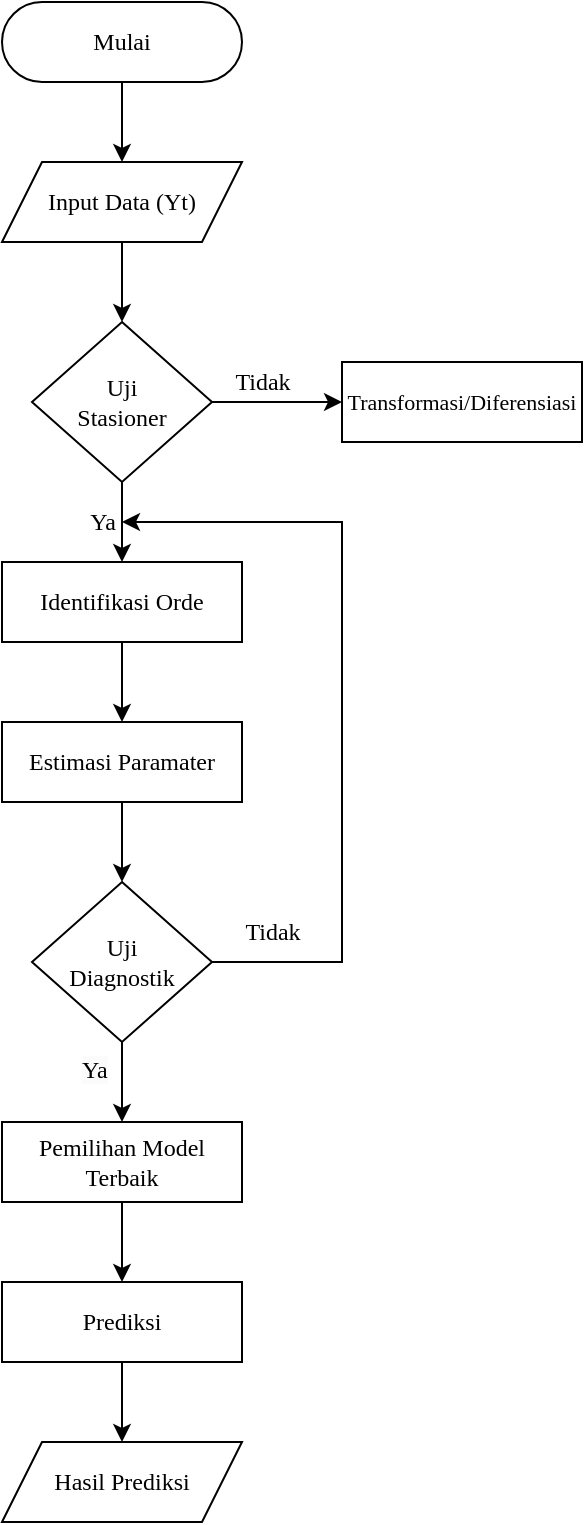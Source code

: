 <mxfile version="21.0.8" type="github">
  <diagram name="Halaman-1" id="IDPkt6IPQC_1jw6kws_v">
    <mxGraphModel dx="819" dy="432" grid="1" gridSize="10" guides="1" tooltips="1" connect="1" arrows="1" fold="1" page="1" pageScale="1" pageWidth="827" pageHeight="1169" math="0" shadow="0">
      <root>
        <mxCell id="0" />
        <mxCell id="1" parent="0" />
        <mxCell id="IdXI2zrkfBvDs6GvW4y7-14" value="" style="edgeStyle=orthogonalEdgeStyle;rounded=0;orthogonalLoop=1;jettySize=auto;html=1;" edge="1" parent="1" source="IdXI2zrkfBvDs6GvW4y7-10" target="IdXI2zrkfBvDs6GvW4y7-12">
          <mxGeometry relative="1" as="geometry" />
        </mxCell>
        <mxCell id="IdXI2zrkfBvDs6GvW4y7-10" value="&lt;font face=&quot;Times New Roman&quot;&gt;Mulai&lt;/font&gt;" style="rounded=1;whiteSpace=wrap;html=1;arcSize=50;" vertex="1" parent="1">
          <mxGeometry x="340" y="40" width="120" height="40" as="geometry" />
        </mxCell>
        <mxCell id="IdXI2zrkfBvDs6GvW4y7-16" value="" style="edgeStyle=orthogonalEdgeStyle;rounded=0;orthogonalLoop=1;jettySize=auto;html=1;" edge="1" parent="1" source="IdXI2zrkfBvDs6GvW4y7-12" target="IdXI2zrkfBvDs6GvW4y7-15">
          <mxGeometry relative="1" as="geometry" />
        </mxCell>
        <mxCell id="IdXI2zrkfBvDs6GvW4y7-12" value="&lt;font face=&quot;Times New Roman&quot;&gt;Input Data (Yt)&lt;/font&gt;" style="shape=parallelogram;perimeter=parallelogramPerimeter;whiteSpace=wrap;html=1;fixedSize=1;" vertex="1" parent="1">
          <mxGeometry x="340" y="120" width="120" height="40" as="geometry" />
        </mxCell>
        <mxCell id="IdXI2zrkfBvDs6GvW4y7-21" value="" style="edgeStyle=orthogonalEdgeStyle;rounded=0;orthogonalLoop=1;jettySize=auto;html=1;" edge="1" parent="1" source="IdXI2zrkfBvDs6GvW4y7-15" target="IdXI2zrkfBvDs6GvW4y7-20">
          <mxGeometry relative="1" as="geometry" />
        </mxCell>
        <mxCell id="IdXI2zrkfBvDs6GvW4y7-23" value="" style="edgeStyle=orthogonalEdgeStyle;rounded=0;orthogonalLoop=1;jettySize=auto;html=1;" edge="1" parent="1" source="IdXI2zrkfBvDs6GvW4y7-15" target="IdXI2zrkfBvDs6GvW4y7-22">
          <mxGeometry relative="1" as="geometry" />
        </mxCell>
        <mxCell id="IdXI2zrkfBvDs6GvW4y7-15" value="&lt;font face=&quot;Times New Roman&quot;&gt;Uji&lt;br&gt;Stasioner&lt;br&gt;&lt;/font&gt;" style="rhombus;whiteSpace=wrap;html=1;" vertex="1" parent="1">
          <mxGeometry x="355" y="200" width="90" height="80" as="geometry" />
        </mxCell>
        <mxCell id="IdXI2zrkfBvDs6GvW4y7-20" value="&lt;font style=&quot;font-size: 11px;&quot; face=&quot;Times New Roman&quot;&gt;Transformasi/Diferensiasi&lt;/font&gt;" style="rounded=0;whiteSpace=wrap;html=1;" vertex="1" parent="1">
          <mxGeometry x="510" y="220" width="120" height="40" as="geometry" />
        </mxCell>
        <mxCell id="IdXI2zrkfBvDs6GvW4y7-29" value="" style="edgeStyle=orthogonalEdgeStyle;rounded=0;orthogonalLoop=1;jettySize=auto;html=1;" edge="1" parent="1" source="IdXI2zrkfBvDs6GvW4y7-22" target="IdXI2zrkfBvDs6GvW4y7-27">
          <mxGeometry relative="1" as="geometry" />
        </mxCell>
        <mxCell id="IdXI2zrkfBvDs6GvW4y7-22" value="&lt;font face=&quot;Times New Roman&quot;&gt;Identifikasi Orde&lt;/font&gt;" style="rounded=0;whiteSpace=wrap;html=1;" vertex="1" parent="1">
          <mxGeometry x="340" y="320" width="120" height="40" as="geometry" />
        </mxCell>
        <mxCell id="IdXI2zrkfBvDs6GvW4y7-24" value="&lt;font face=&quot;Times New Roman&quot;&gt;Tidak&lt;/font&gt;" style="text;html=1;align=center;verticalAlign=middle;resizable=0;points=[];autosize=1;strokeColor=none;fillColor=none;" vertex="1" parent="1">
          <mxGeometry x="445" y="215" width="50" height="30" as="geometry" />
        </mxCell>
        <mxCell id="IdXI2zrkfBvDs6GvW4y7-31" value="" style="edgeStyle=orthogonalEdgeStyle;rounded=0;orthogonalLoop=1;jettySize=auto;html=1;" edge="1" parent="1" source="IdXI2zrkfBvDs6GvW4y7-27" target="IdXI2zrkfBvDs6GvW4y7-30">
          <mxGeometry relative="1" as="geometry" />
        </mxCell>
        <mxCell id="IdXI2zrkfBvDs6GvW4y7-27" value="&lt;font face=&quot;Times New Roman&quot;&gt;Estimasi Paramater&lt;/font&gt;" style="rounded=0;whiteSpace=wrap;html=1;" vertex="1" parent="1">
          <mxGeometry x="340" y="400" width="120" height="40" as="geometry" />
        </mxCell>
        <mxCell id="IdXI2zrkfBvDs6GvW4y7-34" style="edgeStyle=orthogonalEdgeStyle;rounded=0;orthogonalLoop=1;jettySize=auto;html=1;exitX=1;exitY=0.5;exitDx=0;exitDy=0;" edge="1" parent="1" source="IdXI2zrkfBvDs6GvW4y7-30">
          <mxGeometry relative="1" as="geometry">
            <mxPoint x="400" y="300" as="targetPoint" />
            <Array as="points">
              <mxPoint x="510" y="520" />
              <mxPoint x="510" y="300" />
            </Array>
          </mxGeometry>
        </mxCell>
        <mxCell id="IdXI2zrkfBvDs6GvW4y7-39" value="" style="edgeStyle=orthogonalEdgeStyle;rounded=0;orthogonalLoop=1;jettySize=auto;html=1;" edge="1" parent="1" source="IdXI2zrkfBvDs6GvW4y7-30" target="IdXI2zrkfBvDs6GvW4y7-38">
          <mxGeometry relative="1" as="geometry" />
        </mxCell>
        <mxCell id="IdXI2zrkfBvDs6GvW4y7-30" value="&lt;font face=&quot;Times New Roman&quot;&gt;Uji&lt;br&gt;Diagnostik&lt;br&gt;&lt;/font&gt;" style="rhombus;whiteSpace=wrap;html=1;" vertex="1" parent="1">
          <mxGeometry x="355" y="480" width="90" height="80" as="geometry" />
        </mxCell>
        <mxCell id="IdXI2zrkfBvDs6GvW4y7-35" value="&lt;font face=&quot;Times New Roman&quot;&gt;Ya&lt;/font&gt;" style="text;html=1;align=center;verticalAlign=middle;resizable=0;points=[];autosize=1;strokeColor=none;fillColor=none;" vertex="1" parent="1">
          <mxGeometry x="370" y="285" width="40" height="30" as="geometry" />
        </mxCell>
        <mxCell id="IdXI2zrkfBvDs6GvW4y7-36" value="&lt;font face=&quot;Times New Roman&quot;&gt;Tidak&lt;/font&gt;" style="text;html=1;align=center;verticalAlign=middle;resizable=0;points=[];autosize=1;strokeColor=none;fillColor=none;" vertex="1" parent="1">
          <mxGeometry x="450" y="490" width="50" height="30" as="geometry" />
        </mxCell>
        <mxCell id="IdXI2zrkfBvDs6GvW4y7-37" value="&lt;span style=&quot;color: rgb(0, 0, 0); font-family: &amp;quot;Times New Roman&amp;quot;; font-size: 12px; font-style: normal; font-variant-ligatures: normal; font-variant-caps: normal; font-weight: 400; letter-spacing: normal; orphans: 2; text-align: center; text-indent: 0px; text-transform: none; widows: 2; word-spacing: 0px; -webkit-text-stroke-width: 0px; background-color: rgb(251, 251, 251); text-decoration-thickness: initial; text-decoration-style: initial; text-decoration-color: initial; float: none; display: inline !important;&quot;&gt;Ya&lt;/span&gt;" style="text;whiteSpace=wrap;html=1;" vertex="1" parent="1">
          <mxGeometry x="377.5" y="560" width="25" height="30" as="geometry" />
        </mxCell>
        <mxCell id="IdXI2zrkfBvDs6GvW4y7-43" value="" style="edgeStyle=orthogonalEdgeStyle;rounded=0;orthogonalLoop=1;jettySize=auto;html=1;" edge="1" parent="1" source="IdXI2zrkfBvDs6GvW4y7-38" target="IdXI2zrkfBvDs6GvW4y7-40">
          <mxGeometry relative="1" as="geometry" />
        </mxCell>
        <mxCell id="IdXI2zrkfBvDs6GvW4y7-38" value="&lt;font face=&quot;Times New Roman&quot;&gt;Pemilihan Model Terbaik&lt;/font&gt;" style="rounded=0;whiteSpace=wrap;html=1;" vertex="1" parent="1">
          <mxGeometry x="340" y="600" width="120" height="40" as="geometry" />
        </mxCell>
        <mxCell id="IdXI2zrkfBvDs6GvW4y7-44" value="" style="edgeStyle=orthogonalEdgeStyle;rounded=0;orthogonalLoop=1;jettySize=auto;html=1;" edge="1" parent="1" source="IdXI2zrkfBvDs6GvW4y7-40" target="IdXI2zrkfBvDs6GvW4y7-42">
          <mxGeometry relative="1" as="geometry" />
        </mxCell>
        <mxCell id="IdXI2zrkfBvDs6GvW4y7-40" value="&lt;font face=&quot;Times New Roman&quot;&gt;Prediksi&lt;/font&gt;" style="rounded=0;whiteSpace=wrap;html=1;" vertex="1" parent="1">
          <mxGeometry x="340" y="680" width="120" height="40" as="geometry" />
        </mxCell>
        <mxCell id="IdXI2zrkfBvDs6GvW4y7-42" value="&lt;font face=&quot;Times New Roman&quot;&gt;Hasil Prediksi&lt;/font&gt;" style="shape=parallelogram;perimeter=parallelogramPerimeter;whiteSpace=wrap;html=1;fixedSize=1;" vertex="1" parent="1">
          <mxGeometry x="340" y="760" width="120" height="40" as="geometry" />
        </mxCell>
      </root>
    </mxGraphModel>
  </diagram>
</mxfile>
